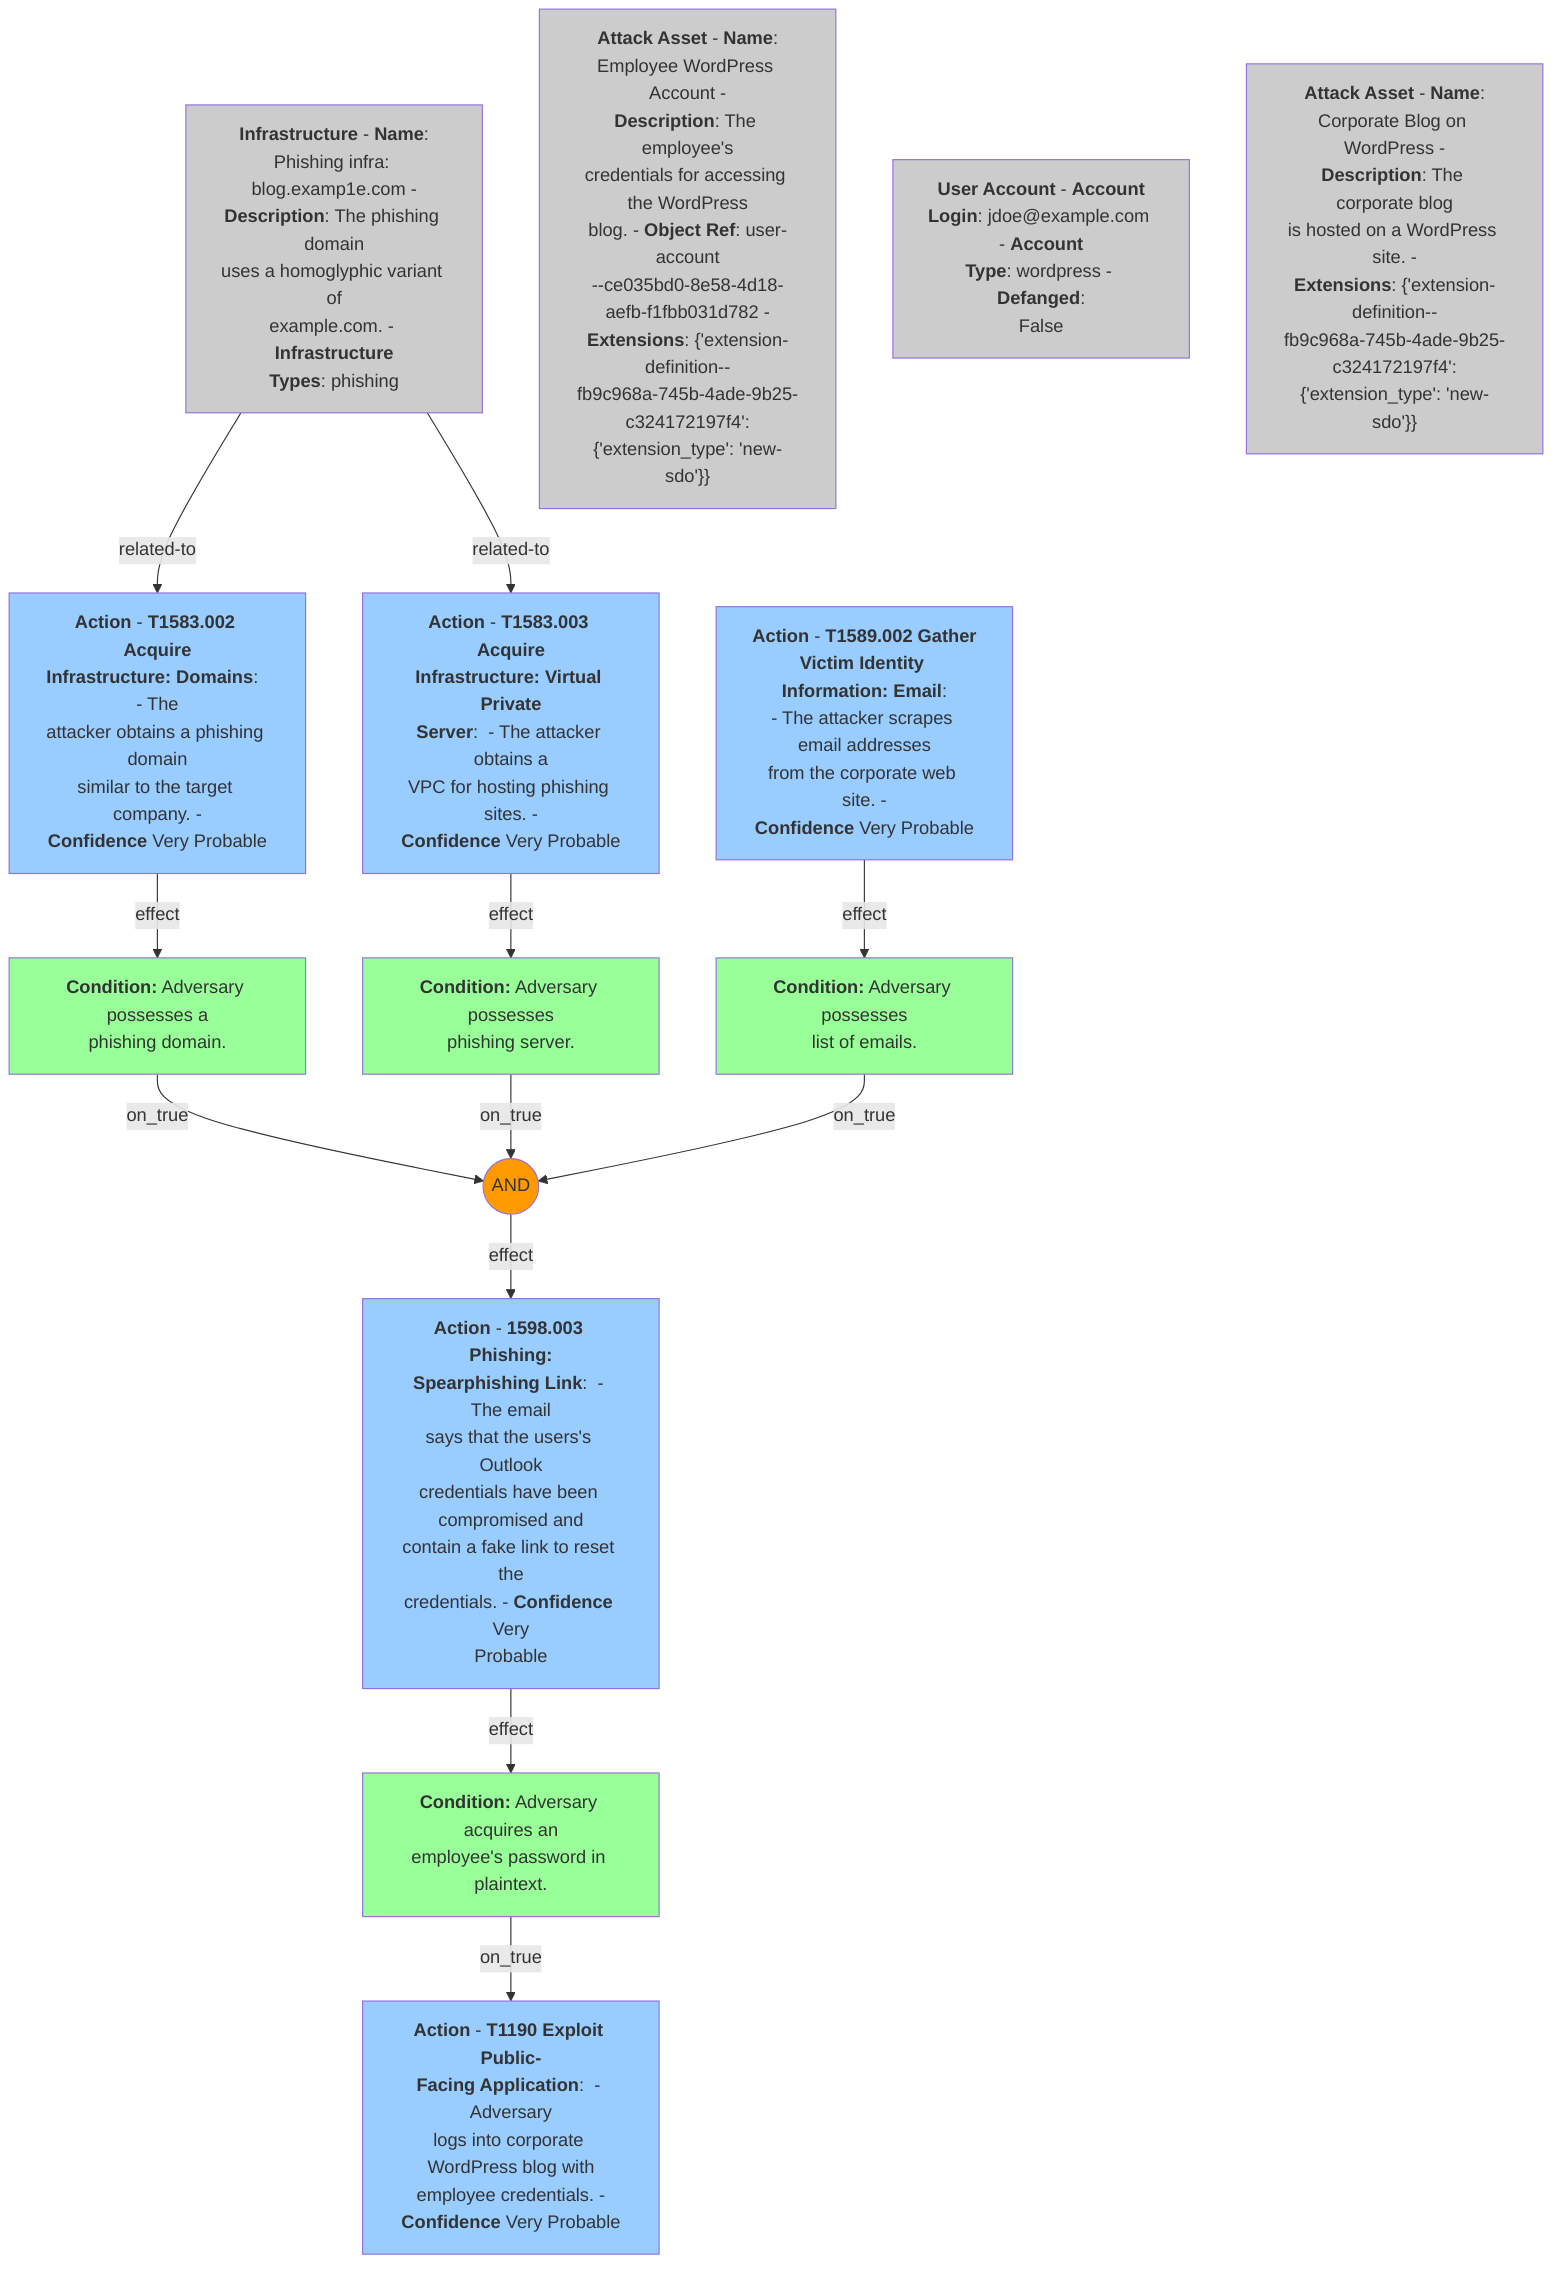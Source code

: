 graph TB
    classDef action fill:#99ccff
    classDef operator fill:#ff9900
    classDef condition fill:#99ff99
    classDef builtin fill:#cccccc

    attack_action__37345417_3ee0_4e11_b421_1d4be68e6f15["<b>Action</b> - <b>T1583.002 Acquire<br>Infrastructure: Domains</b>:  - The<br>attacker obtains a phishing domain<br>similar to the target company. -<br><b>Confidence</b> Very Probable"]
    class attack_action__37345417_3ee0_4e11_b421_1d4be68e6f15 action
    infrastructure__0048e01d_260f_4af2_8ebc_90377f520830["<b>Infrastructure</b> - <b>Name</b>:<br>Phishing infra: blog.examp1e.com -<br><b>Description</b>: The phishing domain<br>uses a homoglyphic variant of<br>example.com. - <b>Infrastructure<br>Types</b>: phishing"]
    class infrastructure__0048e01d_260f_4af2_8ebc_90377f520830 builtin
    attack_condition__7e809f5b_319a_4b3f_82fe_e4dc09af5088["<b>Condition:</b> Adversary possesses a<br>phishing domain."]
    class attack_condition__7e809f5b_319a_4b3f_82fe_e4dc09af5088 condition
    attack_action__3ea0de71_67a6_426e_bb2f_86375c620478["<b>Action</b> - <b>T1583.003 Acquire<br>Infrastructure: Virtual Private<br>Server</b>:  - The attacker obtains a<br>VPC for hosting phishing sites. -<br><b>Confidence</b> Very Probable"]
    class attack_action__3ea0de71_67a6_426e_bb2f_86375c620478 action
    attack_condition__a9416f58_3fd1_4743_bd4c_6272dfd8c4e2["<b>Condition:</b> Adversary possesses<br>phishing server."]
    class attack_condition__a9416f58_3fd1_4743_bd4c_6272dfd8c4e2 condition
    attack_action__4f541c4c_b7bb_4b14_befd_ca8e8fe12599["<b>Action</b> - <b>T1589.002 Gather<br>Victim Identity Information: Email</b>:<br>- The attacker scrapes email addresses<br>from the corporate web site. -<br><b>Confidence</b> Very Probable"]
    class attack_action__4f541c4c_b7bb_4b14_befd_ca8e8fe12599 action
    attack_condition__3ace48ed_24fd_4d24_a399_62202ae6356b["<b>Condition:</b> Adversary possesses<br>list of emails."]
    class attack_condition__3ace48ed_24fd_4d24_a399_62202ae6356b condition
    attack_operator__609d7adf_a3d2_44e8_82de_4b30e3fb97be(("AND"))
    class attack_operator__609d7adf_a3d2_44e8_82de_4b30e3fb97be operator
    attack_action__d68e5201_796c_469c_b012_290b7040db02["<b>Action</b> - <b>1598.003 Phishing:<br>Spearphishing Link</b>:  - The email<br>says that the users's Outlook<br>credentials have been compromised and<br>contain a fake link to reset the<br>credentials. - <b>Confidence</b> Very<br>Probable"]
    class attack_action__d68e5201_796c_469c_b012_290b7040db02 action
    attack_asset__f7edf4aa_29ec_47aa_b4f6_c42dfbe2ac20["<b>Attack Asset</b> - <b>Name</b>:<br>Employee WordPress Account -<br><b>Description</b>: The employee's<br>credentials for accessing the WordPress<br>blog. - <b>Object Ref</b>: user-account<br>--ce035bd0-8e58-4d18-aefb-f1fbb031d782 -<br><b>Extensions</b>: {'extension-<br>definition--<br>fb9c968a-745b-4ade-9b25-c324172197f4':<br>{'extension_type': 'new-sdo'}}"]
    class attack_asset__f7edf4aa_29ec_47aa_b4f6_c42dfbe2ac20 builtin
    user_account__ce035bd0_8e58_4d18_aefb_f1fbb031d782["<b>User Account</b> - <b>Account<br>Login</b>: jdoe@example.com - <b>Account<br>Type</b>: wordpress - <b>Defanged</b>:<br>False"]
    class user_account__ce035bd0_8e58_4d18_aefb_f1fbb031d782 builtin
    attack_condition__2277d494_031e_4d79_b557_f31e4451a305["<b>Condition:</b> Adversary acquires an<br>employee's password in plaintext."]
    class attack_condition__2277d494_031e_4d79_b557_f31e4451a305 condition
    attack_action__1c0078ec_0731_4bf4_b1e5_6e3289c9c4eb["<b>Action</b> - <b>T1190 Exploit Public-<br>Facing Application</b>:  - Adversary<br>logs into corporate WordPress blog with<br>employee credentials. -<br><b>Confidence</b> Very Probable"]
    class attack_action__1c0078ec_0731_4bf4_b1e5_6e3289c9c4eb action
    attack_asset__5638cc2e_39b9_4a83_8edc_b6875d2cd30b["<b>Attack Asset</b> - <b>Name</b>:<br>Corporate Blog on WordPress -<br><b>Description</b>: The corporate blog<br>is hosted on a WordPress site. -<br><b>Extensions</b>: {'extension-<br>definition--<br>fb9c968a-745b-4ade-9b25-c324172197f4':<br>{'extension_type': 'new-sdo'}}"]
    class attack_asset__5638cc2e_39b9_4a83_8edc_b6875d2cd30b builtin

    attack_action__37345417_3ee0_4e11_b421_1d4be68e6f15 -->|effect| attack_condition__7e809f5b_319a_4b3f_82fe_e4dc09af5088
    infrastructure__0048e01d_260f_4af2_8ebc_90377f520830 -->|related-to| attack_action__37345417_3ee0_4e11_b421_1d4be68e6f15
    attack_condition__7e809f5b_319a_4b3f_82fe_e4dc09af5088 -->|on_true| attack_operator__609d7adf_a3d2_44e8_82de_4b30e3fb97be
    attack_action__3ea0de71_67a6_426e_bb2f_86375c620478 -->|effect| attack_condition__a9416f58_3fd1_4743_bd4c_6272dfd8c4e2
    infrastructure__0048e01d_260f_4af2_8ebc_90377f520830 -->|related-to| attack_action__3ea0de71_67a6_426e_bb2f_86375c620478
    attack_condition__a9416f58_3fd1_4743_bd4c_6272dfd8c4e2 -->|on_true| attack_operator__609d7adf_a3d2_44e8_82de_4b30e3fb97be
    attack_action__4f541c4c_b7bb_4b14_befd_ca8e8fe12599 -->|effect| attack_condition__3ace48ed_24fd_4d24_a399_62202ae6356b
    attack_condition__3ace48ed_24fd_4d24_a399_62202ae6356b -->|on_true| attack_operator__609d7adf_a3d2_44e8_82de_4b30e3fb97be
    attack_operator__609d7adf_a3d2_44e8_82de_4b30e3fb97be -->|effect| attack_action__d68e5201_796c_469c_b012_290b7040db02
    attack_action__d68e5201_796c_469c_b012_290b7040db02 -->|effect| attack_condition__2277d494_031e_4d79_b557_f31e4451a305
    attack_condition__2277d494_031e_4d79_b557_f31e4451a305 -->|on_true| attack_action__1c0078ec_0731_4bf4_b1e5_6e3289c9c4eb